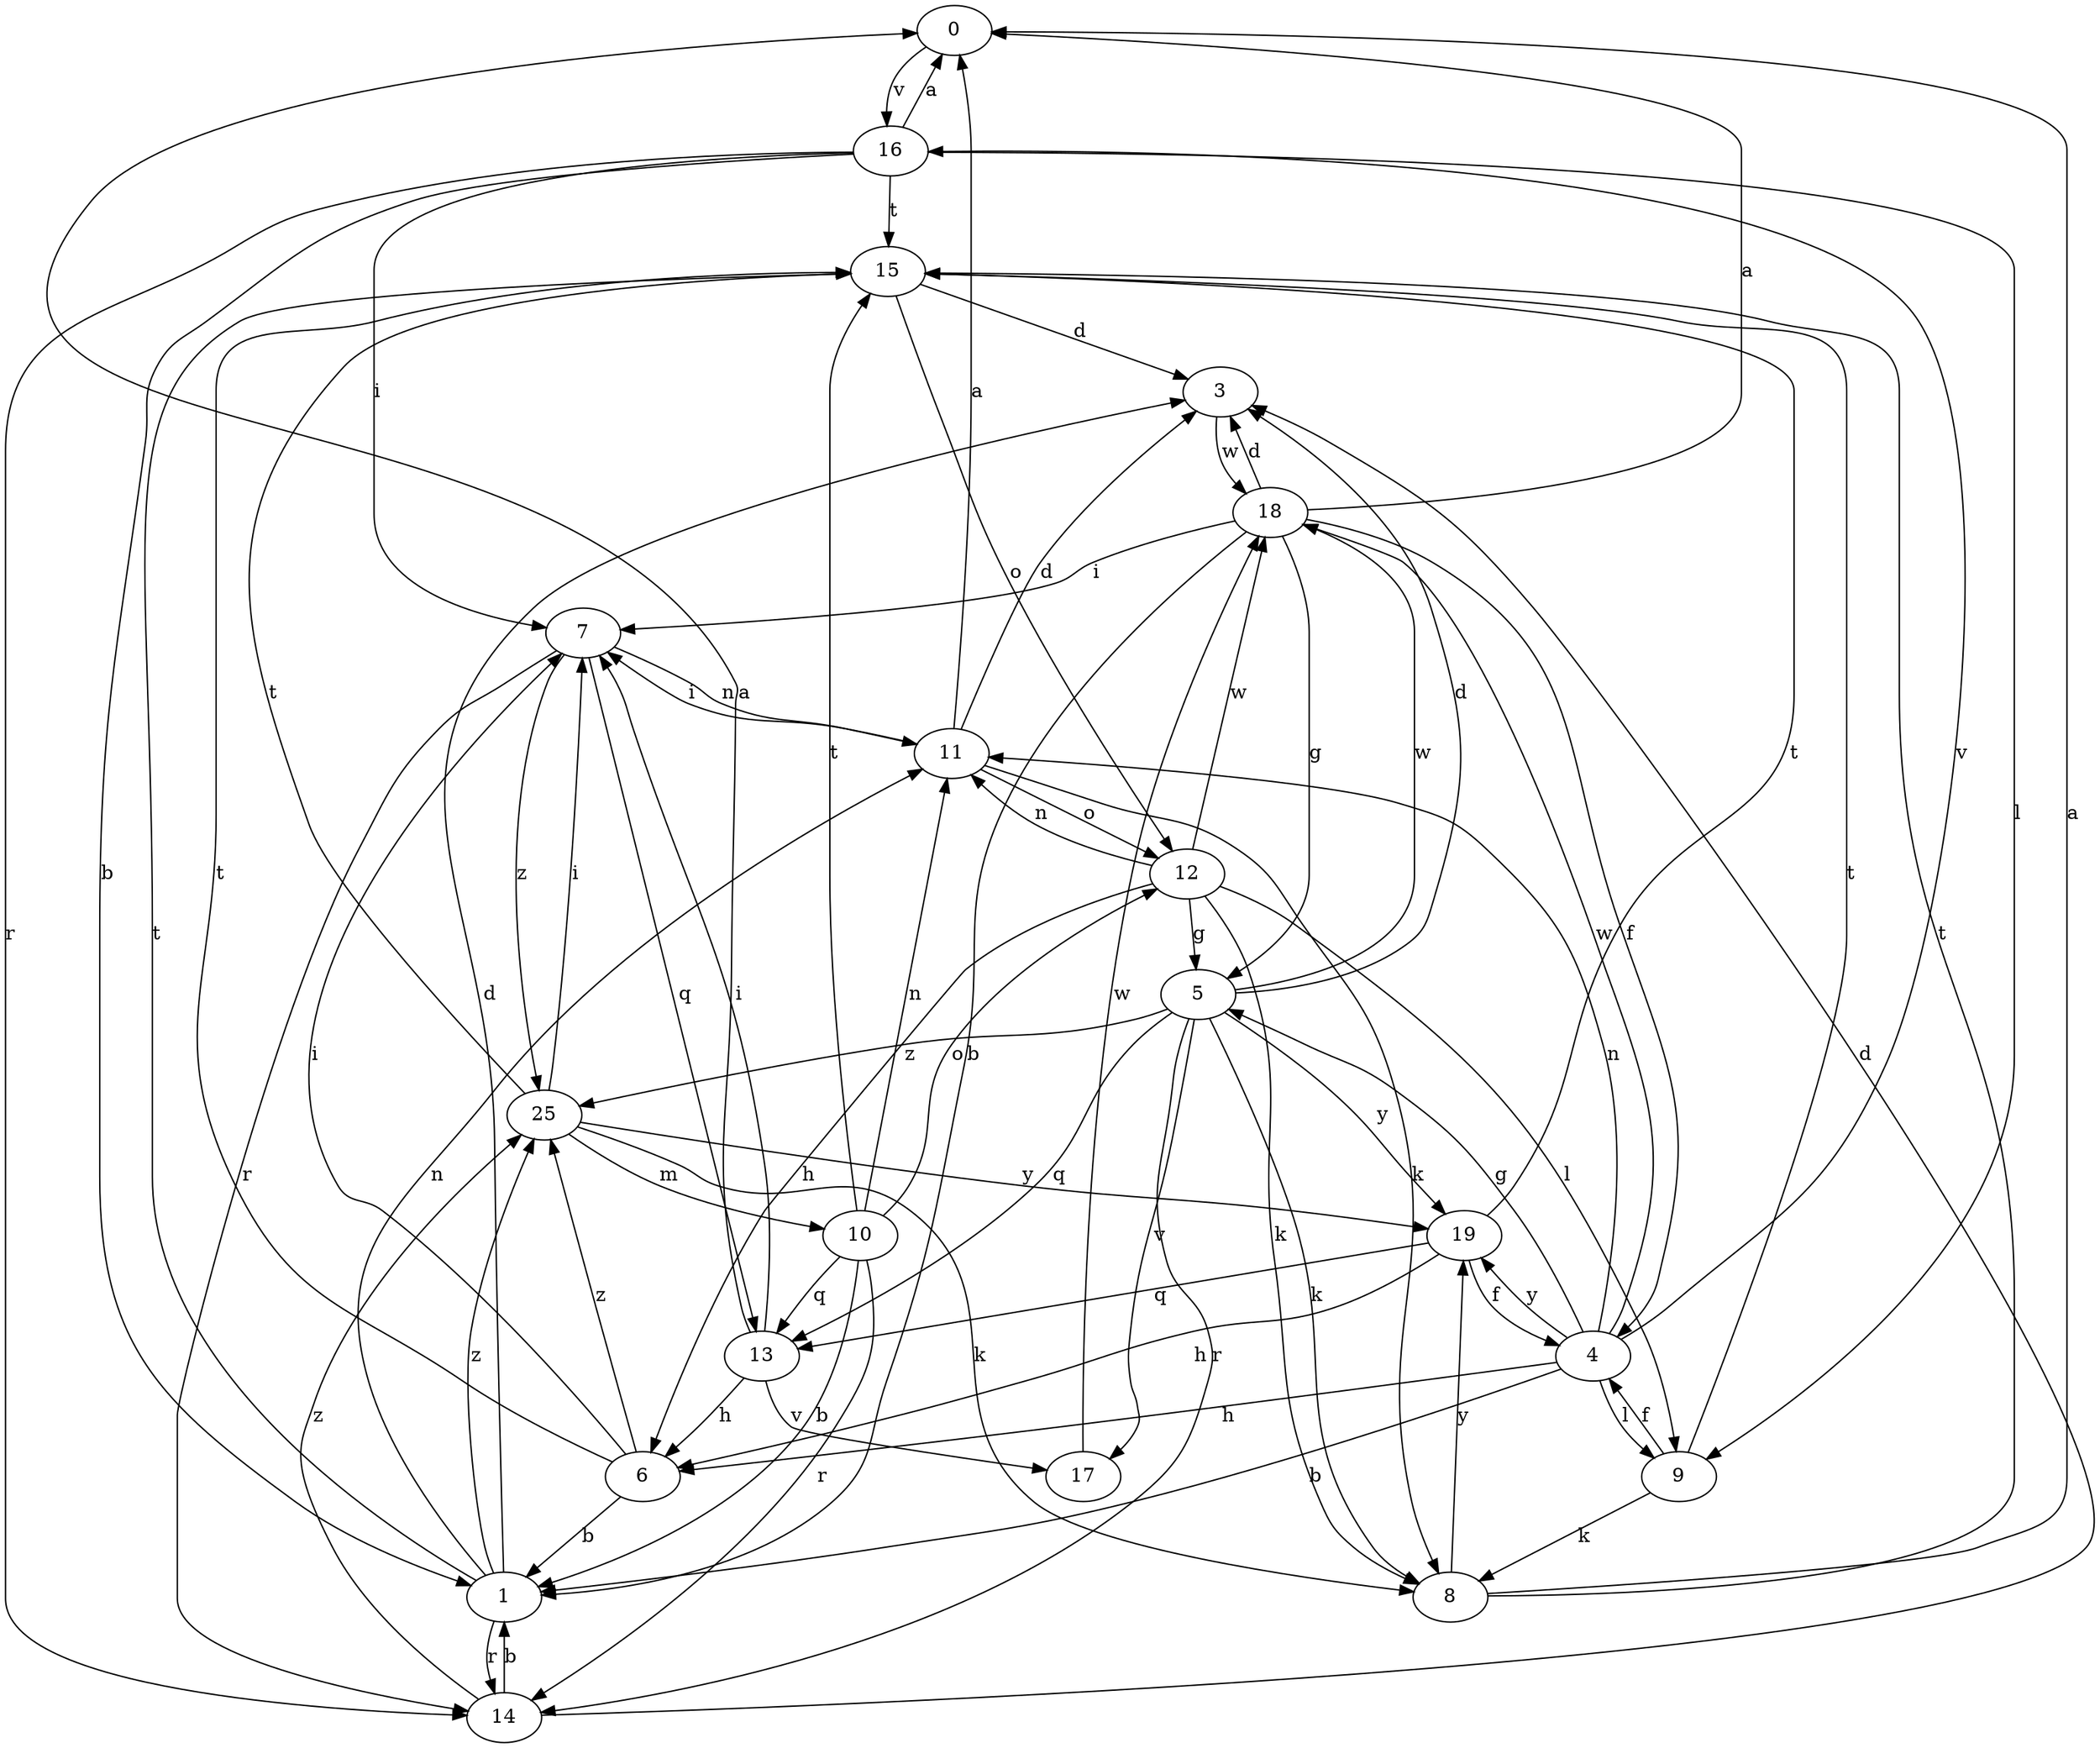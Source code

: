 strict digraph  {
0;
1;
3;
4;
5;
6;
7;
8;
9;
10;
11;
12;
13;
14;
15;
16;
17;
18;
19;
25;
0 -> 16  [label=v];
1 -> 3  [label=d];
1 -> 11  [label=n];
1 -> 14  [label=r];
1 -> 15  [label=t];
1 -> 25  [label=z];
3 -> 18  [label=w];
4 -> 1  [label=b];
4 -> 5  [label=g];
4 -> 6  [label=h];
4 -> 9  [label=l];
4 -> 11  [label=n];
4 -> 16  [label=v];
4 -> 18  [label=w];
4 -> 19  [label=y];
5 -> 3  [label=d];
5 -> 8  [label=k];
5 -> 13  [label=q];
5 -> 14  [label=r];
5 -> 17  [label=v];
5 -> 18  [label=w];
5 -> 19  [label=y];
5 -> 25  [label=z];
6 -> 1  [label=b];
6 -> 7  [label=i];
6 -> 15  [label=t];
6 -> 25  [label=z];
7 -> 11  [label=n];
7 -> 13  [label=q];
7 -> 14  [label=r];
7 -> 25  [label=z];
8 -> 0  [label=a];
8 -> 15  [label=t];
8 -> 19  [label=y];
9 -> 4  [label=f];
9 -> 8  [label=k];
9 -> 15  [label=t];
10 -> 1  [label=b];
10 -> 11  [label=n];
10 -> 12  [label=o];
10 -> 13  [label=q];
10 -> 14  [label=r];
10 -> 15  [label=t];
11 -> 0  [label=a];
11 -> 3  [label=d];
11 -> 7  [label=i];
11 -> 8  [label=k];
11 -> 12  [label=o];
12 -> 5  [label=g];
12 -> 6  [label=h];
12 -> 8  [label=k];
12 -> 9  [label=l];
12 -> 11  [label=n];
12 -> 18  [label=w];
13 -> 0  [label=a];
13 -> 6  [label=h];
13 -> 7  [label=i];
13 -> 17  [label=v];
14 -> 1  [label=b];
14 -> 3  [label=d];
14 -> 25  [label=z];
15 -> 3  [label=d];
15 -> 12  [label=o];
16 -> 0  [label=a];
16 -> 1  [label=b];
16 -> 7  [label=i];
16 -> 9  [label=l];
16 -> 14  [label=r];
16 -> 15  [label=t];
17 -> 18  [label=w];
18 -> 0  [label=a];
18 -> 1  [label=b];
18 -> 3  [label=d];
18 -> 4  [label=f];
18 -> 5  [label=g];
18 -> 7  [label=i];
19 -> 4  [label=f];
19 -> 6  [label=h];
19 -> 13  [label=q];
19 -> 15  [label=t];
25 -> 7  [label=i];
25 -> 8  [label=k];
25 -> 10  [label=m];
25 -> 15  [label=t];
25 -> 19  [label=y];
}
